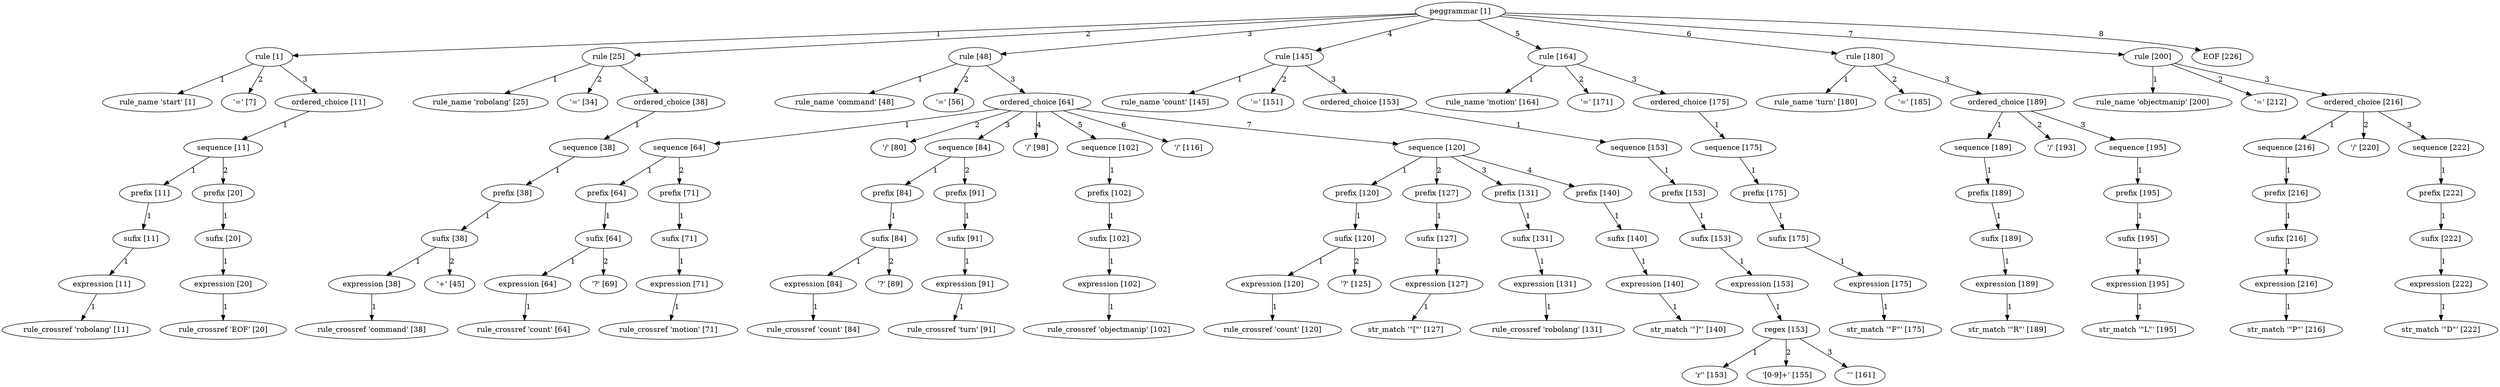 digraph arpeggio_graph {
2385991562376 [label="peggrammar [1]"];
2385991562376->2385991496840 [label="1"]

2385991496840 [label="rule [1]"];
2385991496840->2385990932664 [label="1"]

2385990932664 [label="rule_name 'start' [1]"];
2385991496840->2385990932904 [label="2"]

2385990932904 [label=" '=' [7]"];
2385991496840->2385991497520 [label="3"]

2385991497520 [label="ordered_choice [11]"];
2385991497520->2385991497656 [label="1"]

2385991497656 [label="sequence [11]"];
2385991497656->2385991496976 [label="1"]

2385991496976 [label="prefix [11]"];
2385991496976->2385991443728 [label="1"]

2385991443728 [label="sufix [11]"];
2385991443728->2385991444136 [label="1"]

2385991444136 [label="expression [11]"];
2385991444136->2385990933144 [label="1"]

2385990933144 [label="rule_crossref 'robolang' [11]"];
2385991497656->2385991497384 [label="2"]

2385991497384 [label="prefix [20]"];
2385991497384->2385991497112 [label="1"]

2385991497112 [label="sufix [20]"];
2385991497112->2385991497248 [label="1"]

2385991497248 [label="expression [20]"];
2385991497248->2385990933024 [label="1"]

2385990933024 [label="rule_crossref 'EOF' [20]"];
2385991562376->2385991497928 [label="2"]

2385991497928 [label="rule [25]"];
2385991497928->2385990933744 [label="1"]

2385990933744 [label="rule_name 'robolang' [25]"];
2385991497928->2385990933864 [label="2"]

2385990933864 [label=" '=' [34]"];
2385991497928->2385991498336 [label="3"]

2385991498336 [label="ordered_choice [38]"];
2385991498336->2385991498472 [label="1"]

2385991498472 [label="sequence [38]"];
2385991498472->2385991498200 [label="1"]

2385991498200 [label="prefix [38]"];
2385991498200->2385991497792 [label="1"]

2385991497792 [label="sufix [38]"];
2385991497792->2385991498064 [label="1"]

2385991498064 [label="expression [38]"];
2385991498064->2385990933504 [label="1"]

2385990933504 [label="rule_crossref 'command' [38]"];
2385991497792->2385990934104 [label="2"]

2385990934104 [label=" '+' [45]"];
2385991562376->2385991552672 [label="3"]

2385991552672 [label="rule [48]"];
2385991552672->2385991536712 [label="1"]

2385991536712 [label="rule_name 'command' [48]"];
2385991552672->2385991536832 [label="2"]

2385991536832 [label=" '=' [56]"];
2385991552672->2385991552264 [label="3"]

2385991552264 [label="ordered_choice [64]"];
2385991552264->2385991499560 [label="1"]

2385991499560 [label="sequence [64]"];
2385991499560->2385991499016 [label="1"]

2385991499016 [label="prefix [64]"];
2385991499016->2385991498608 [label="1"]

2385991498608 [label="sufix [64]"];
2385991498608->2385991498880 [label="1"]

2385991498880 [label="expression [64]"];
2385991498880->2385990933984 [label="1"]

2385990933984 [label="rule_crossref 'count' [64]"];
2385991498608->2385991537072 [label="2"]

2385991537072 [label=" '?' [69]"];
2385991499560->2385991499424 [label="2"]

2385991499424 [label="prefix [71]"];
2385991499424->2385991499152 [label="1"]

2385991499152 [label="sufix [71]"];
2385991499152->2385991499288 [label="1"]

2385991499288 [label="expression [71]"];
2385991499288->2385991537192 [label="1"]

2385991537192 [label="rule_crossref 'motion' [71]"];
2385991552264->2385991537432 [label="2"]

2385991537432 [label=" '/' [80]"];
2385991552264->2385991549680 [label="3"]

2385991549680 [label="sequence [84]"];
2385991549680->2385991549136 [label="1"]

2385991549136 [label="prefix [84]"];
2385991549136->2385991549000 [label="1"]

2385991549000 [label="sufix [84]"];
2385991549000->2385991498744 [label="1"]

2385991498744 [label="expression [84]"];
2385991498744->2385991537672 [label="1"]

2385991537672 [label="rule_crossref 'count' [84]"];
2385991549000->2385991537792 [label="2"]

2385991537792 [label=" '?' [89]"];
2385991549680->2385991549272 [label="2"]

2385991549272 [label="prefix [91]"];
2385991549272->2385991549544 [label="1"]

2385991549544 [label="sufix [91]"];
2385991549544->2385991549408 [label="1"]

2385991549408 [label="expression [91]"];
2385991549408->2385991538032 [label="1"]

2385991538032 [label="rule_crossref 'turn' [91]"];
2385991552264->2385991537312 [label="4"]

2385991537312 [label=" '/' [98]"];
2385991552264->2385991550224 [label="5"]

2385991550224 [label="sequence [102]"];
2385991550224->2385991549952 [label="1"]

2385991549952 [label="prefix [102]"];
2385991549952->2385991550088 [label="1"]

2385991550088 [label="sufix [102]"];
2385991550088->2385991549816 [label="1"]

2385991549816 [label="expression [102]"];
2385991549816->2385991538152 [label="1"]

2385991538152 [label="rule_crossref 'objectmanip' [102]"];
2385991552264->2385991538512 [label="6"]

2385991538512 [label=" '/' [116]"];
2385991552264->2385991552400 [label="7"]

2385991552400 [label="sequence [120]"];
2385991552400->2385991550496 [label="1"]

2385991550496 [label="prefix [120]"];
2385991550496->2385991550632 [label="1"]

2385991550632 [label="sufix [120]"];
2385991550632->2385991550360 [label="1"]

2385991550360 [label="expression [120]"];
2385991550360->2385991538752 [label="1"]

2385991538752 [label="rule_crossref 'count' [120]"];
2385991550632->2385991538392 [label="2"]

2385991538392 [label=" '?' [125]"];
2385991552400->2385991551176 [label="2"]

2385991551176 [label="prefix [127]"];
2385991551176->2385991551040 [label="1"]

2385991551040 [label="sufix [127]"];
2385991551040->2385991550768 [label="1"]

2385991550768 [label="expression [127]"];
2385991550768->2385991538872 [label="1"]

2385991538872 [label="str_match '\"[\"' [127]"];
2385991552400->2385991551584 [label="3"]

2385991551584 [label="prefix [131]"];
2385991551584->2385991551312 [label="1"]

2385991551312 [label="sufix [131]"];
2385991551312->2385991551448 [label="1"]

2385991551448 [label="expression [131]"];
2385991551448->2385991538992 [label="1"]

2385991538992 [label="rule_crossref 'robolang' [131]"];
2385991552400->2385991552128 [label="4"]

2385991552128 [label="prefix [140]"];
2385991552128->2385991551992 [label="1"]

2385991551992 [label="sufix [140]"];
2385991551992->2385991551856 [label="1"]

2385991551856 [label="expression [140]"];
2385991551856->2385991539232 [label="1"]

2385991539232 [label="str_match '\"]\"' [140]"];
2385991562376->2385991553232 [label="4"]

2385991553232 [label="rule [145]"];
2385991553232->2385991539712 [label="1"]

2385991539712 [label="rule_name 'count' [145]"];
2385991553232->2385991539832 [label="2"]

2385991539832 [label=" '=' [151]"];
2385991553232->2385991553640 [label="3"]

2385991553640 [label="ordered_choice [153]"];
2385991553640->2385991553504 [label="1"]

2385991553504 [label="sequence [153]"];
2385991553504->2385991553368 [label="1"]

2385991553368 [label="prefix [153]"];
2385991553368->2385991553096 [label="1"]

2385991553096 [label="sufix [153]"];
2385991553096->2385991552536 [label="1"]

2385991552536 [label="expression [153]"];
2385991552536->2385991552808 [label="1"]

2385991552808 [label="regex [153]"];
2385991552808->2385991539472 [label="1"]

2385991539472 [label=" 'r'' [153]"];
2385991552808->2385991539952 [label="2"]

2385991539952 [label=" '[0-9]+' [155]"];
2385991552808->2385991540072 [label="3"]

2385991540072 [label=" ''' [161]"];
2385991562376->2385991554184 [label="5"]

2385991554184 [label="rule [164]"];
2385991554184->2385991540432 [label="1"]

2385991540432 [label="rule_name 'motion' [164]"];
2385991554184->2385991540552 [label="2"]

2385991540552 [label=" '=' [171]"];
2385991554184->2385991554592 [label="3"]

2385991554592 [label="ordered_choice [175]"];
2385991554592->2385991554456 [label="1"]

2385991554456 [label="sequence [175]"];
2385991554456->2385991554320 [label="1"]

2385991554320 [label="prefix [175]"];
2385991554320->2385991554048 [label="1"]

2385991554048 [label="sufix [175]"];
2385991554048->2385991553776 [label="1"]

2385991553776 [label="expression [175]"];
2385991553776->2385991540192 [label="1"]

2385991540192 [label="str_match '\"F\"' [175]"];
2385991562376->2385991556360 [label="6"]

2385991556360 [label="rule [180]"];
2385991556360->2385991557432 [label="1"]

2385991557432 [label="rule_name 'turn' [180]"];
2385991556360->2385991557552 [label="2"]

2385991557552 [label=" '=' [185]"];
2385991556360->2385991555952 [label="3"]

2385991555952 [label="ordered_choice [189]"];
2385991555952->2385991555136 [label="1"]

2385991555136 [label="sequence [189]"];
2385991555136->2385991555272 [label="1"]

2385991555272 [label="prefix [189]"];
2385991555272->2385991555000 [label="1"]

2385991555000 [label="sufix [189]"];
2385991555000->2385991554728 [label="1"]

2385991554728 [label="expression [189]"];
2385991554728->2385991539592 [label="1"]

2385991539592 [label="str_match '\"R\"' [189]"];
2385991555952->2385991557192 [label="2"]

2385991557192 [label=" '/' [193]"];
2385991555952->2385991556088 [label="3"]

2385991556088 [label="sequence [195]"];
2385991556088->2385991555816 [label="1"]

2385991555816 [label="prefix [195]"];
2385991555816->2385991555544 [label="1"]

2385991555544 [label="sufix [195]"];
2385991555544->2385991555680 [label="1"]

2385991555680 [label="expression [195]"];
2385991555680->2385991557672 [label="1"]

2385991557672 [label="str_match '\"L\"' [195]"];
2385991562376->2385991562240 [label="7"]

2385991562240 [label="rule [200]"];
2385991562240->2385991558152 [label="1"]

2385991558152 [label="rule_name 'objectmanip' [200]"];
2385991562240->2385991558272 [label="2"]

2385991558272 [label=" '=' [212]"];
2385991562240->2385991561832 [label="3"]

2385991561832 [label="ordered_choice [216]"];
2385991561832->2385991561288 [label="1"]

2385991561288 [label="sequence [216]"];
2385991561288->2385991556224 [label="1"]

2385991556224 [label="prefix [216]"];
2385991556224->2385991556768 [label="1"]

2385991556768 [label="sufix [216]"];
2385991556768->2385991556632 [label="1"]

2385991556632 [label="expression [216]"];
2385991556632->2385991557912 [label="1"]

2385991557912 [label="str_match '\"P\"' [216]"];
2385991561832->2385991557792 [label="2"]

2385991557792 [label=" '/' [220]"];
2385991561832->2385991562104 [label="3"]

2385991562104 [label="sequence [222]"];
2385991562104->2385991561424 [label="1"]

2385991561424 [label="prefix [222]"];
2385991561424->2385991561696 [label="1"]

2385991561696 [label="sufix [222]"];
2385991561696->2385991561560 [label="1"]

2385991561560 [label="expression [222]"];
2385991561560->2385991558512 [label="1"]

2385991558512 [label="str_match '\"D\"' [222]"];
2385991562376->2385991558392 [label="8"]

2385991558392 [label="EOF [226]"];
}